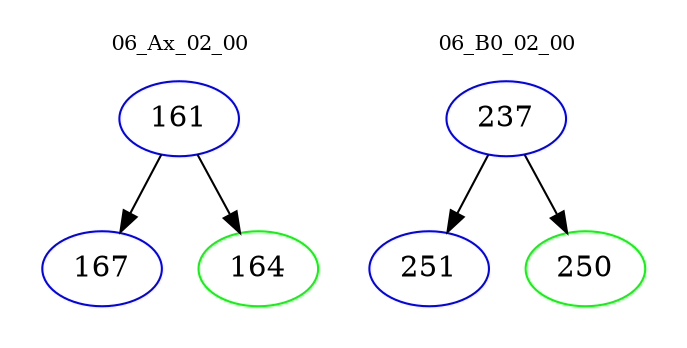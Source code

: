 digraph{
subgraph cluster_0 {
color = white
label = "06_Ax_02_00";
fontsize=10;
T0_161 [label="161", color="blue"]
T0_161 -> T0_167 [color="black"]
T0_167 [label="167", color="blue"]
T0_161 -> T0_164 [color="black"]
T0_164 [label="164", color="green"]
}
subgraph cluster_1 {
color = white
label = "06_B0_02_00";
fontsize=10;
T1_237 [label="237", color="blue"]
T1_237 -> T1_251 [color="black"]
T1_251 [label="251", color="blue"]
T1_237 -> T1_250 [color="black"]
T1_250 [label="250", color="green"]
}
}
